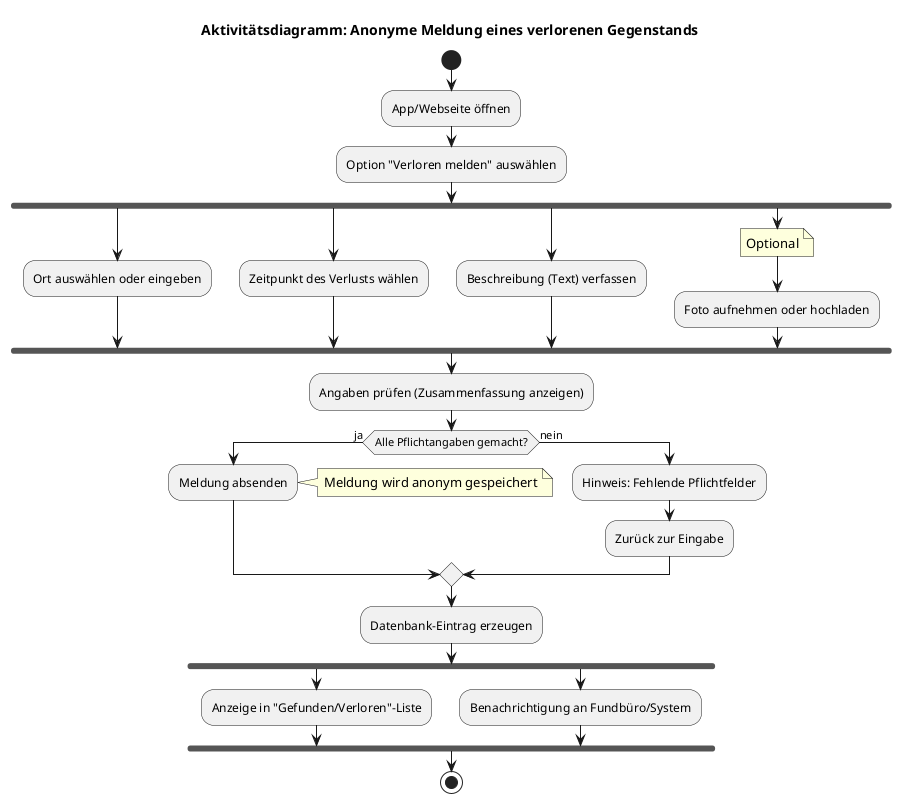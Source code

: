 @startuml
title Aktivitätsdiagramm: Anonyme Meldung eines verlorenen Gegenstands

start

:App/Webseite öffnen;
:Option "Verloren melden" auswählen;

fork
  :Ort auswählen oder eingeben;
fork again
  :Zeitpunkt des Verlusts wählen;
fork again
  :Beschreibung (Text) verfassen;
fork again
  note right: Optional
  :Foto aufnehmen oder hochladen;
end fork

:Angaben prüfen (Zusammenfassung anzeigen);

if (Alle Pflichtangaben gemacht?) then (ja)
  :Meldung absenden;
  note right: Meldung wird anonym gespeichert
else (nein)
  :Hinweis: Fehlende Pflichtfelder;
  :Zurück zur Eingabe;
endif

:Datenbank-Eintrag erzeugen;

fork
  :Anzeige in "Gefunden/Verloren"-Liste;
fork again
  :Benachrichtigung an Fundbüro/System;
end fork

stop
@enduml
